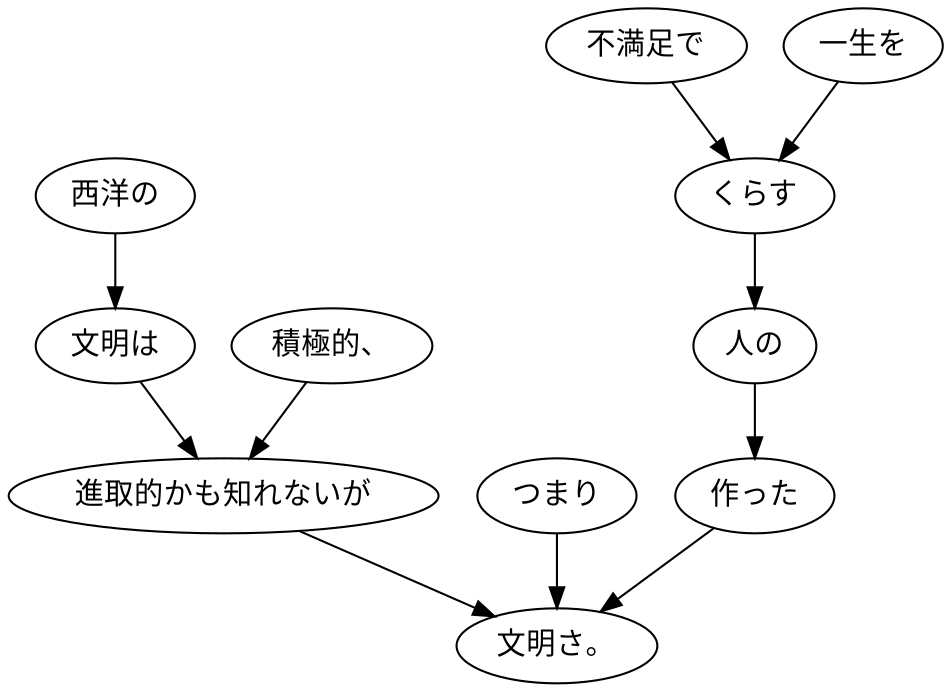 digraph graph5522 {
	node0 [label="西洋の"];
	node1 [label="文明は"];
	node2 [label="積極的、"];
	node3 [label="進取的かも知れないが"];
	node4 [label="つまり"];
	node5 [label="不満足で"];
	node6 [label="一生を"];
	node7 [label="くらす"];
	node8 [label="人の"];
	node9 [label="作った"];
	node10 [label="文明さ。"];
	node0 -> node1;
	node1 -> node3;
	node2 -> node3;
	node3 -> node10;
	node4 -> node10;
	node5 -> node7;
	node6 -> node7;
	node7 -> node8;
	node8 -> node9;
	node9 -> node10;
}
